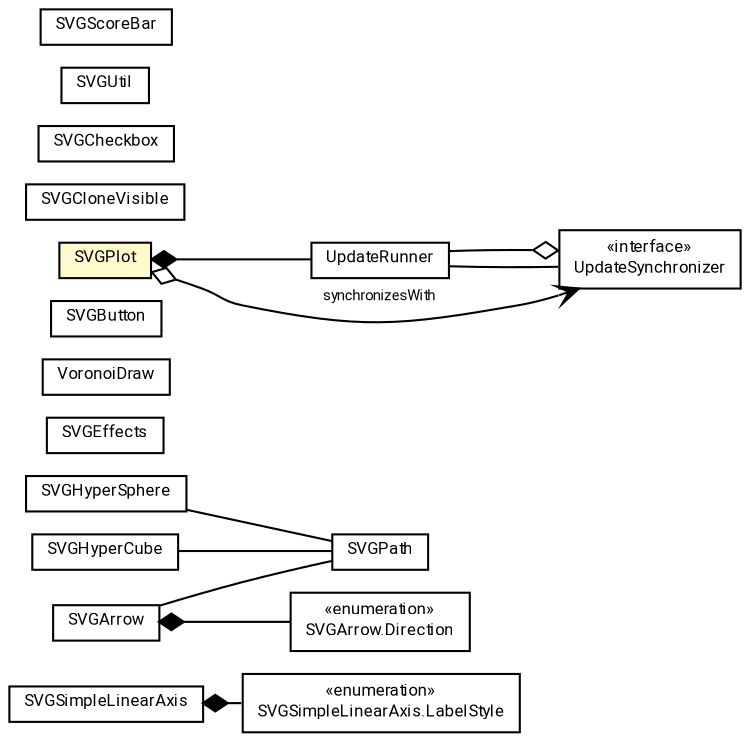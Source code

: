 #!/usr/local/bin/dot
#
# Class diagram 
# Generated by UMLGraph version R5_7_2-60-g0e99a6 (http://www.spinellis.gr/umlgraph/)
#

digraph G {
	graph [fontnames="svg"]
	edge [fontname="Roboto",fontsize=7,labelfontname="Roboto",labelfontsize=7,color="black"];
	node [fontname="Roboto",fontcolor="black",fontsize=8,shape=plaintext,margin=0,width=0,height=0];
	nodesep=0.15;
	ranksep=0.25;
	rankdir=LR;
	// de.lmu.ifi.dbs.elki.visualization.svg.SVGSimpleLinearAxis
	c124946 [label=<<table title="de.lmu.ifi.dbs.elki.visualization.svg.SVGSimpleLinearAxis" border="0" cellborder="1" cellspacing="0" cellpadding="2" href="SVGSimpleLinearAxis.html" target="_parent">
		<tr><td><table border="0" cellspacing="0" cellpadding="1">
		<tr><td align="center" balign="center"> <font face="Roboto">SVGSimpleLinearAxis</font> </td></tr>
		</table></td></tr>
		</table>>, URL="SVGSimpleLinearAxis.html"];
	// de.lmu.ifi.dbs.elki.visualization.svg.SVGSimpleLinearAxis.LabelStyle
	c124948 [label=<<table title="de.lmu.ifi.dbs.elki.visualization.svg.SVGSimpleLinearAxis.LabelStyle" border="0" cellborder="1" cellspacing="0" cellpadding="2" href="SVGSimpleLinearAxis.LabelStyle.html" target="_parent">
		<tr><td><table border="0" cellspacing="0" cellpadding="1">
		<tr><td align="center" balign="center"> &#171;enumeration&#187; </td></tr>
		<tr><td align="center" balign="center"> <font face="Roboto">SVGSimpleLinearAxis.LabelStyle</font> </td></tr>
		</table></td></tr>
		</table>>, URL="SVGSimpleLinearAxis.LabelStyle.html"];
	// de.lmu.ifi.dbs.elki.visualization.svg.SVGPath
	c124949 [label=<<table title="de.lmu.ifi.dbs.elki.visualization.svg.SVGPath" border="0" cellborder="1" cellspacing="0" cellpadding="2" href="SVGPath.html" target="_parent">
		<tr><td><table border="0" cellspacing="0" cellpadding="1">
		<tr><td align="center" balign="center"> <font face="Roboto">SVGPath</font> </td></tr>
		</table></td></tr>
		</table>>, URL="SVGPath.html"];
	// de.lmu.ifi.dbs.elki.visualization.svg.SVGEffects
	c124950 [label=<<table title="de.lmu.ifi.dbs.elki.visualization.svg.SVGEffects" border="0" cellborder="1" cellspacing="0" cellpadding="2" href="SVGEffects.html" target="_parent">
		<tr><td><table border="0" cellspacing="0" cellpadding="1">
		<tr><td align="center" balign="center"> <font face="Roboto">SVGEffects</font> </td></tr>
		</table></td></tr>
		</table>>, URL="SVGEffects.html"];
	// de.lmu.ifi.dbs.elki.visualization.svg.VoronoiDraw
	c124951 [label=<<table title="de.lmu.ifi.dbs.elki.visualization.svg.VoronoiDraw" border="0" cellborder="1" cellspacing="0" cellpadding="2" href="VoronoiDraw.html" target="_parent">
		<tr><td><table border="0" cellspacing="0" cellpadding="1">
		<tr><td align="center" balign="center"> <font face="Roboto">VoronoiDraw</font> </td></tr>
		</table></td></tr>
		</table>>, URL="VoronoiDraw.html"];
	// de.lmu.ifi.dbs.elki.visualization.svg.SVGButton
	c124952 [label=<<table title="de.lmu.ifi.dbs.elki.visualization.svg.SVGButton" border="0" cellborder="1" cellspacing="0" cellpadding="2" href="SVGButton.html" target="_parent">
		<tr><td><table border="0" cellspacing="0" cellpadding="1">
		<tr><td align="center" balign="center"> <font face="Roboto">SVGButton</font> </td></tr>
		</table></td></tr>
		</table>>, URL="SVGButton.html"];
	// de.lmu.ifi.dbs.elki.visualization.svg.SVGHyperSphere
	c124953 [label=<<table title="de.lmu.ifi.dbs.elki.visualization.svg.SVGHyperSphere" border="0" cellborder="1" cellspacing="0" cellpadding="2" href="SVGHyperSphere.html" target="_parent">
		<tr><td><table border="0" cellspacing="0" cellpadding="1">
		<tr><td align="center" balign="center"> <font face="Roboto">SVGHyperSphere</font> </td></tr>
		</table></td></tr>
		</table>>, URL="SVGHyperSphere.html"];
	// de.lmu.ifi.dbs.elki.visualization.svg.SVGPlot
	c124954 [label=<<table title="de.lmu.ifi.dbs.elki.visualization.svg.SVGPlot" border="0" cellborder="1" cellspacing="0" cellpadding="2" bgcolor="LemonChiffon" href="SVGPlot.html" target="_parent">
		<tr><td><table border="0" cellspacing="0" cellpadding="1">
		<tr><td align="center" balign="center"> <font face="Roboto">SVGPlot</font> </td></tr>
		</table></td></tr>
		</table>>, URL="SVGPlot.html"];
	// de.lmu.ifi.dbs.elki.visualization.svg.SVGCloneVisible
	c124955 [label=<<table title="de.lmu.ifi.dbs.elki.visualization.svg.SVGCloneVisible" border="0" cellborder="1" cellspacing="0" cellpadding="2" href="SVGCloneVisible.html" target="_parent">
		<tr><td><table border="0" cellspacing="0" cellpadding="1">
		<tr><td align="center" balign="center"> <font face="Roboto">SVGCloneVisible</font> </td></tr>
		</table></td></tr>
		</table>>, URL="SVGCloneVisible.html"];
	// de.lmu.ifi.dbs.elki.visualization.svg.SVGHyperCube
	c124956 [label=<<table title="de.lmu.ifi.dbs.elki.visualization.svg.SVGHyperCube" border="0" cellborder="1" cellspacing="0" cellpadding="2" href="SVGHyperCube.html" target="_parent">
		<tr><td><table border="0" cellspacing="0" cellpadding="1">
		<tr><td align="center" balign="center"> <font face="Roboto">SVGHyperCube</font> </td></tr>
		</table></td></tr>
		</table>>, URL="SVGHyperCube.html"];
	// de.lmu.ifi.dbs.elki.visualization.svg.SVGCheckbox
	c124957 [label=<<table title="de.lmu.ifi.dbs.elki.visualization.svg.SVGCheckbox" border="0" cellborder="1" cellspacing="0" cellpadding="2" href="SVGCheckbox.html" target="_parent">
		<tr><td><table border="0" cellspacing="0" cellpadding="1">
		<tr><td align="center" balign="center"> <font face="Roboto">SVGCheckbox</font> </td></tr>
		</table></td></tr>
		</table>>, URL="SVGCheckbox.html"];
	// de.lmu.ifi.dbs.elki.visualization.svg.SVGUtil
	c124958 [label=<<table title="de.lmu.ifi.dbs.elki.visualization.svg.SVGUtil" border="0" cellborder="1" cellspacing="0" cellpadding="2" href="SVGUtil.html" target="_parent">
		<tr><td><table border="0" cellspacing="0" cellpadding="1">
		<tr><td align="center" balign="center"> <font face="Roboto">SVGUtil</font> </td></tr>
		</table></td></tr>
		</table>>, URL="SVGUtil.html"];
	// de.lmu.ifi.dbs.elki.visualization.svg.UpdateRunner
	c124959 [label=<<table title="de.lmu.ifi.dbs.elki.visualization.svg.UpdateRunner" border="0" cellborder="1" cellspacing="0" cellpadding="2" href="UpdateRunner.html" target="_parent">
		<tr><td><table border="0" cellspacing="0" cellpadding="1">
		<tr><td align="center" balign="center"> <font face="Roboto">UpdateRunner</font> </td></tr>
		</table></td></tr>
		</table>>, URL="UpdateRunner.html"];
	// de.lmu.ifi.dbs.elki.visualization.svg.SVGScoreBar
	c124960 [label=<<table title="de.lmu.ifi.dbs.elki.visualization.svg.SVGScoreBar" border="0" cellborder="1" cellspacing="0" cellpadding="2" href="SVGScoreBar.html" target="_parent">
		<tr><td><table border="0" cellspacing="0" cellpadding="1">
		<tr><td align="center" balign="center"> <font face="Roboto">SVGScoreBar</font> </td></tr>
		</table></td></tr>
		</table>>, URL="SVGScoreBar.html"];
	// de.lmu.ifi.dbs.elki.visualization.svg.UpdateSynchronizer
	c124961 [label=<<table title="de.lmu.ifi.dbs.elki.visualization.svg.UpdateSynchronizer" border="0" cellborder="1" cellspacing="0" cellpadding="2" href="UpdateSynchronizer.html" target="_parent">
		<tr><td><table border="0" cellspacing="0" cellpadding="1">
		<tr><td align="center" balign="center"> &#171;interface&#187; </td></tr>
		<tr><td align="center" balign="center"> <font face="Roboto">UpdateSynchronizer</font> </td></tr>
		</table></td></tr>
		</table>>, URL="UpdateSynchronizer.html"];
	// de.lmu.ifi.dbs.elki.visualization.svg.SVGArrow
	c124962 [label=<<table title="de.lmu.ifi.dbs.elki.visualization.svg.SVGArrow" border="0" cellborder="1" cellspacing="0" cellpadding="2" href="SVGArrow.html" target="_parent">
		<tr><td><table border="0" cellspacing="0" cellpadding="1">
		<tr><td align="center" balign="center"> <font face="Roboto">SVGArrow</font> </td></tr>
		</table></td></tr>
		</table>>, URL="SVGArrow.html"];
	// de.lmu.ifi.dbs.elki.visualization.svg.SVGArrow.Direction
	c124963 [label=<<table title="de.lmu.ifi.dbs.elki.visualization.svg.SVGArrow.Direction" border="0" cellborder="1" cellspacing="0" cellpadding="2" href="SVGArrow.Direction.html" target="_parent">
		<tr><td><table border="0" cellspacing="0" cellpadding="1">
		<tr><td align="center" balign="center"> &#171;enumeration&#187; </td></tr>
		<tr><td align="center" balign="center"> <font face="Roboto">SVGArrow.Direction</font> </td></tr>
		</table></td></tr>
		</table>>, URL="SVGArrow.Direction.html"];
	// de.lmu.ifi.dbs.elki.visualization.svg.SVGSimpleLinearAxis composed de.lmu.ifi.dbs.elki.visualization.svg.SVGSimpleLinearAxis.LabelStyle
	c124946 -> c124948 [arrowhead=none,arrowtail=diamond,dir=back,weight=6];
	// de.lmu.ifi.dbs.elki.visualization.svg.SVGHyperSphere assoc de.lmu.ifi.dbs.elki.visualization.svg.SVGPath
	c124953 -> c124949 [arrowhead=none,weight=2];
	// de.lmu.ifi.dbs.elki.visualization.svg.SVGPlot composed de.lmu.ifi.dbs.elki.visualization.svg.UpdateRunner
	c124954 -> c124959 [arrowhead=none,arrowtail=diamond,dir=back,weight=6];
	// de.lmu.ifi.dbs.elki.visualization.svg.SVGPlot navhas de.lmu.ifi.dbs.elki.visualization.svg.UpdateSynchronizer
	c124954 -> c124961 [arrowhead=open,arrowtail=ediamond,dir=both,weight=3,label="synchronizesWith"];
	// de.lmu.ifi.dbs.elki.visualization.svg.SVGHyperCube assoc de.lmu.ifi.dbs.elki.visualization.svg.SVGPath
	c124956 -> c124949 [arrowhead=none,weight=2];
	// de.lmu.ifi.dbs.elki.visualization.svg.UpdateRunner assoc de.lmu.ifi.dbs.elki.visualization.svg.UpdateSynchronizer
	c124959 -> c124961 [arrowhead=none,weight=2];
	// de.lmu.ifi.dbs.elki.visualization.svg.UpdateSynchronizer has de.lmu.ifi.dbs.elki.visualization.svg.UpdateRunner
	c124961 -> c124959 [arrowhead=none,arrowtail=ediamond,dir=back,weight=4];
	// de.lmu.ifi.dbs.elki.visualization.svg.SVGArrow composed de.lmu.ifi.dbs.elki.visualization.svg.SVGArrow.Direction
	c124962 -> c124963 [arrowhead=none,arrowtail=diamond,dir=back,weight=6];
	// de.lmu.ifi.dbs.elki.visualization.svg.SVGArrow assoc de.lmu.ifi.dbs.elki.visualization.svg.SVGPath
	c124962 -> c124949 [arrowhead=none,weight=2];
}

